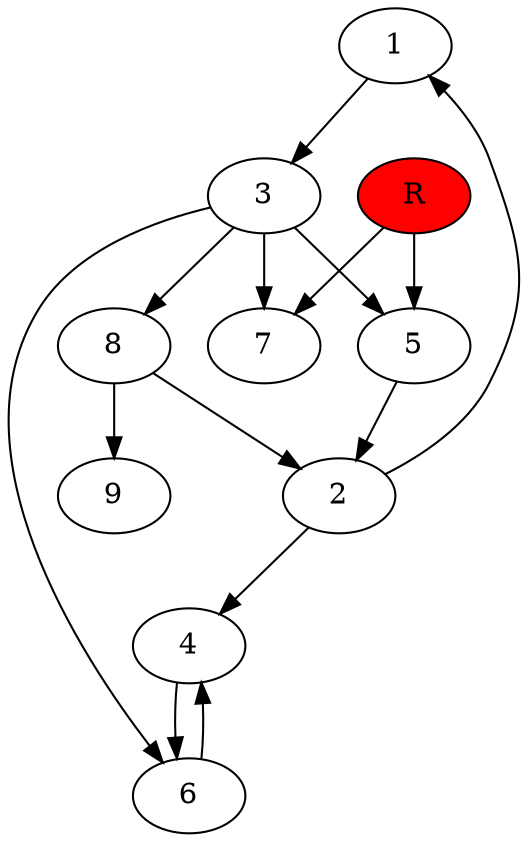 digraph prb35587 {
	1
	2
	3
	4
	5
	6
	7
	8
	R [fillcolor="#ff0000" style=filled]
	1 -> 3
	2 -> 1
	2 -> 4
	3 -> 5
	3 -> 6
	3 -> 7
	3 -> 8
	4 -> 6
	5 -> 2
	6 -> 4
	8 -> 2
	8 -> 9
	R -> 5
	R -> 7
}

